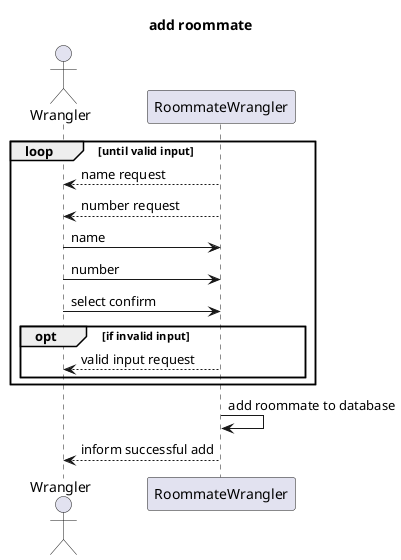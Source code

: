 @startuml
title add roommate
Actor Wrangler
loop until valid input
Wrangler <-- RoommateWrangler: name request
Wrangler <-- RoommateWrangler: number request
Wrangler -> RoommateWrangler: name
Wrangler -> RoommateWrangler: number
Wrangler -> RoommateWrangler: select confirm
opt if invalid input
Wrangler <-- RoommateWrangler: valid input request
end
end
RoommateWrangler -> RoommateWrangler: add roommate to database
Wrangler <-- RoommateWrangler: inform successful add

@enduml